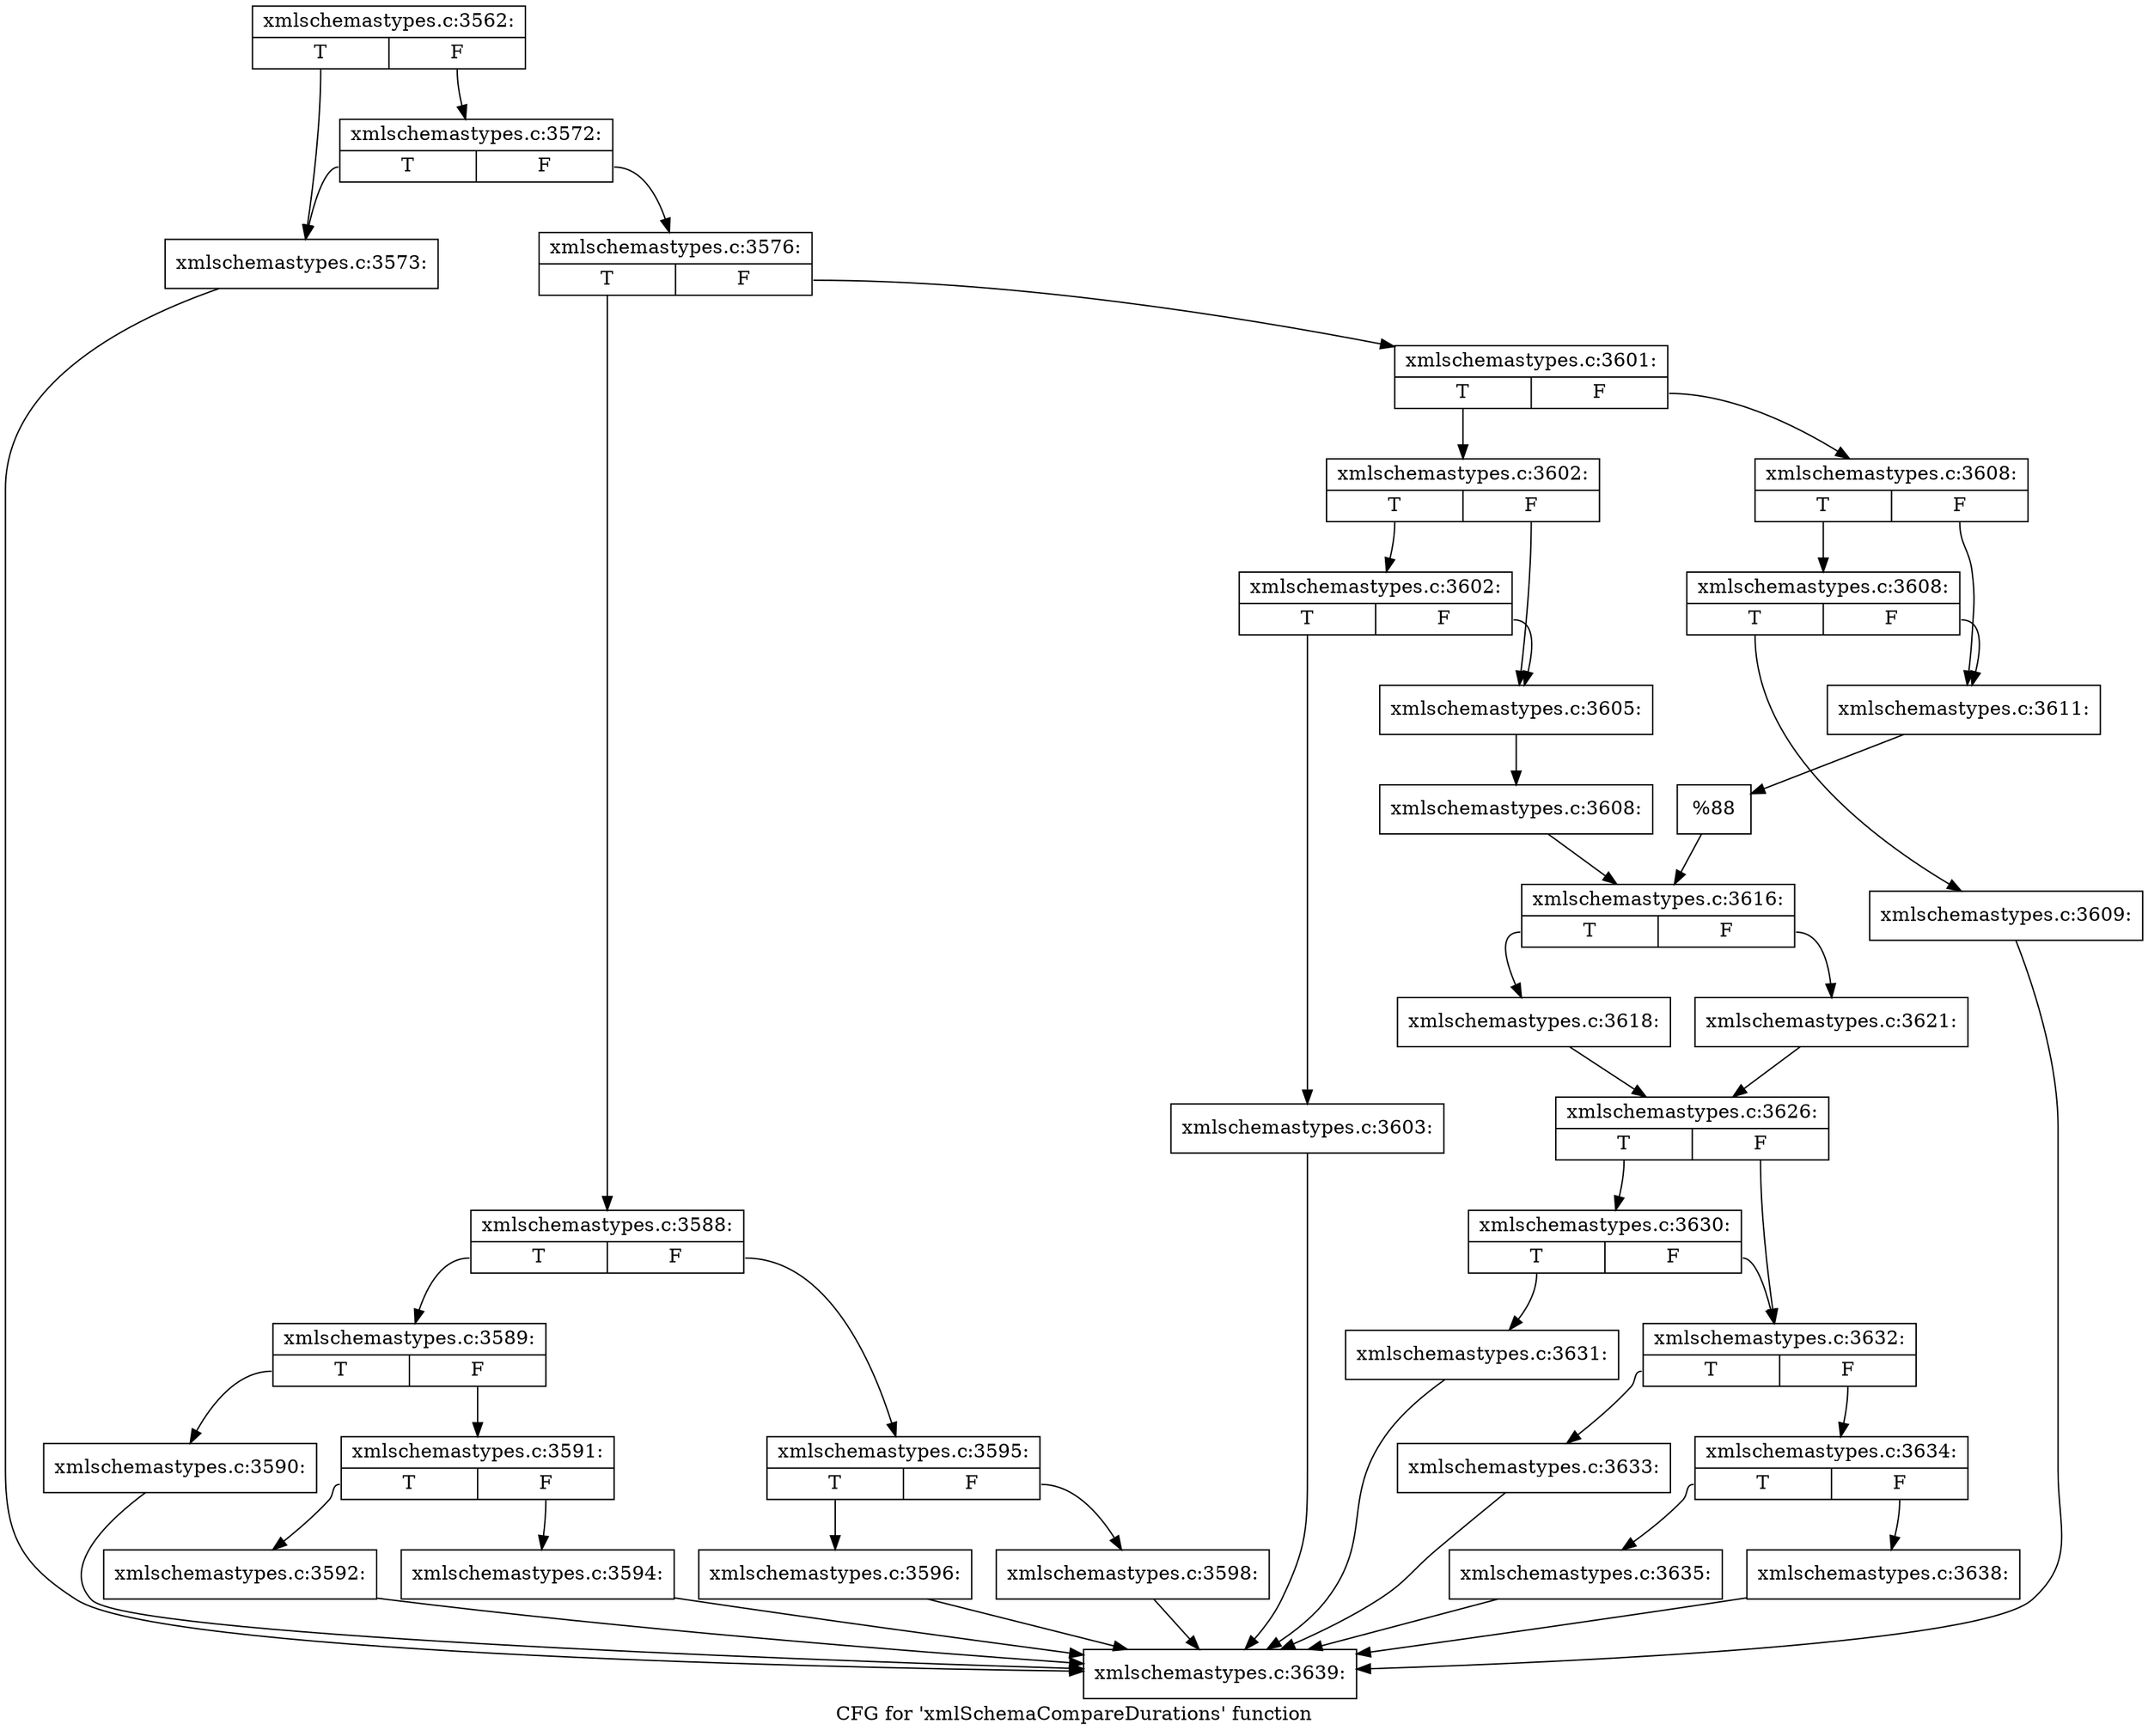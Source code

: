 digraph "CFG for 'xmlSchemaCompareDurations' function" {
	label="CFG for 'xmlSchemaCompareDurations' function";

	Node0x5969450 [shape=record,label="{xmlschemastypes.c:3562:|{<s0>T|<s1>F}}"];
	Node0x5969450:s0 -> Node0x596dc80;
	Node0x5969450:s1 -> Node0x596dd20;
	Node0x596dd20 [shape=record,label="{xmlschemastypes.c:3572:|{<s0>T|<s1>F}}"];
	Node0x596dd20:s0 -> Node0x596dc80;
	Node0x596dd20:s1 -> Node0x596dcd0;
	Node0x596dc80 [shape=record,label="{xmlschemastypes.c:3573:}"];
	Node0x596dc80 -> Node0x596b470;
	Node0x596dcd0 [shape=record,label="{xmlschemastypes.c:3576:|{<s0>T|<s1>F}}"];
	Node0x596dcd0:s0 -> Node0x5970340;
	Node0x596dcd0:s1 -> Node0x5970390;
	Node0x5970340 [shape=record,label="{xmlschemastypes.c:3588:|{<s0>T|<s1>F}}"];
	Node0x5970340:s0 -> Node0x5970750;
	Node0x5970340:s1 -> Node0x59707f0;
	Node0x5970750 [shape=record,label="{xmlschemastypes.c:3589:|{<s0>T|<s1>F}}"];
	Node0x5970750:s0 -> Node0x5970ae0;
	Node0x5970750:s1 -> Node0x5970b80;
	Node0x5970ae0 [shape=record,label="{xmlschemastypes.c:3590:}"];
	Node0x5970ae0 -> Node0x596b470;
	Node0x5970b80 [shape=record,label="{xmlschemastypes.c:3591:|{<s0>T|<s1>F}}"];
	Node0x5970b80:s0 -> Node0x5970f50;
	Node0x5970b80:s1 -> Node0x5970ff0;
	Node0x5970f50 [shape=record,label="{xmlschemastypes.c:3592:}"];
	Node0x5970f50 -> Node0x596b470;
	Node0x5970ff0 [shape=record,label="{xmlschemastypes.c:3594:}"];
	Node0x5970ff0 -> Node0x596b470;
	Node0x59707f0 [shape=record,label="{xmlschemastypes.c:3595:|{<s0>T|<s1>F}}"];
	Node0x59707f0:s0 -> Node0x5970b30;
	Node0x59707f0:s1 -> Node0x59715f0;
	Node0x5970b30 [shape=record,label="{xmlschemastypes.c:3596:}"];
	Node0x5970b30 -> Node0x596b470;
	Node0x59715f0 [shape=record,label="{xmlschemastypes.c:3598:}"];
	Node0x59715f0 -> Node0x596b470;
	Node0x5970390 [shape=record,label="{xmlschemastypes.c:3601:|{<s0>T|<s1>F}}"];
	Node0x5970390:s0 -> Node0x59707a0;
	Node0x5970390:s1 -> Node0x5971c80;
	Node0x59707a0 [shape=record,label="{xmlschemastypes.c:3602:|{<s0>T|<s1>F}}"];
	Node0x59707a0:s0 -> Node0x5972130;
	Node0x59707a0:s1 -> Node0x59720e0;
	Node0x5972130 [shape=record,label="{xmlschemastypes.c:3602:|{<s0>T|<s1>F}}"];
	Node0x5972130:s0 -> Node0x5972040;
	Node0x5972130:s1 -> Node0x59720e0;
	Node0x5972040 [shape=record,label="{xmlschemastypes.c:3603:}"];
	Node0x5972040 -> Node0x596b470;
	Node0x59720e0 [shape=record,label="{xmlschemastypes.c:3605:}"];
	Node0x59720e0 -> Node0x5972090;
	Node0x5972090 [shape=record,label="{xmlschemastypes.c:3608:}"];
	Node0x5972090 -> Node0x5970fa0;
	Node0x5971c80 [shape=record,label="{xmlschemastypes.c:3608:|{<s0>T|<s1>F}}"];
	Node0x5971c80:s0 -> Node0x5972e00;
	Node0x5971c80:s1 -> Node0x5972db0;
	Node0x5972e00 [shape=record,label="{xmlschemastypes.c:3608:|{<s0>T|<s1>F}}"];
	Node0x5972e00:s0 -> Node0x5972d10;
	Node0x5972e00:s1 -> Node0x5972db0;
	Node0x5972d10 [shape=record,label="{xmlschemastypes.c:3609:}"];
	Node0x5972d10 -> Node0x596b470;
	Node0x5972db0 [shape=record,label="{xmlschemastypes.c:3611:}"];
	Node0x5972db0 -> Node0x5972d60;
	Node0x5972d60 [shape=record,label="{%88}"];
	Node0x5972d60 -> Node0x5970fa0;
	Node0x5970fa0 [shape=record,label="{xmlschemastypes.c:3616:|{<s0>T|<s1>F}}"];
	Node0x5970fa0:s0 -> Node0x5973ea0;
	Node0x5970fa0:s1 -> Node0x5973f40;
	Node0x5973ea0 [shape=record,label="{xmlschemastypes.c:3618:}"];
	Node0x5973ea0 -> Node0x5973ef0;
	Node0x5973f40 [shape=record,label="{xmlschemastypes.c:3621:}"];
	Node0x5973f40 -> Node0x5973ef0;
	Node0x5973ef0 [shape=record,label="{xmlschemastypes.c:3626:|{<s0>T|<s1>F}}"];
	Node0x5973ef0:s0 -> Node0x5975e30;
	Node0x5973ef0:s1 -> Node0x5975de0;
	Node0x5975e30 [shape=record,label="{xmlschemastypes.c:3630:|{<s0>T|<s1>F}}"];
	Node0x5975e30:s0 -> Node0x5975d90;
	Node0x5975e30:s1 -> Node0x5975de0;
	Node0x5975d90 [shape=record,label="{xmlschemastypes.c:3631:}"];
	Node0x5975d90 -> Node0x596b470;
	Node0x5975de0 [shape=record,label="{xmlschemastypes.c:3632:|{<s0>T|<s1>F}}"];
	Node0x5975de0:s0 -> Node0x59765e0;
	Node0x5975de0:s1 -> Node0x5976630;
	Node0x59765e0 [shape=record,label="{xmlschemastypes.c:3633:}"];
	Node0x59765e0 -> Node0x596b470;
	Node0x5976630 [shape=record,label="{xmlschemastypes.c:3634:|{<s0>T|<s1>F}}"];
	Node0x5976630:s0 -> Node0x5976c30;
	Node0x5976630:s1 -> Node0x5976c80;
	Node0x5976c30 [shape=record,label="{xmlschemastypes.c:3635:}"];
	Node0x5976c30 -> Node0x596b470;
	Node0x5976c80 [shape=record,label="{xmlschemastypes.c:3638:}"];
	Node0x5976c80 -> Node0x596b470;
	Node0x596b470 [shape=record,label="{xmlschemastypes.c:3639:}"];
}
